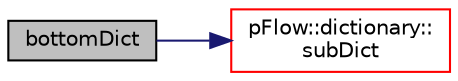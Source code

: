 digraph "bottomDict"
{
 // LATEX_PDF_SIZE
  edge [fontname="Helvetica",fontsize="10",labelfontname="Helvetica",labelfontsize="10"];
  node [fontname="Helvetica",fontsize="10",shape=record];
  rankdir="LR";
  Node1 [label="bottomDict",height=0.2,width=0.4,color="black", fillcolor="grey75", style="filled", fontcolor="black",tooltip=" "];
  Node1 -> Node2 [color="midnightblue",fontsize="10",style="solid",fontname="Helvetica"];
  Node2 [label="pFlow::dictionary::\lsubDict",height=0.2,width=0.4,color="red", fillcolor="white", style="filled",URL="$classpFlow_1_1dictionary.html#a630c840647a3ebefe33336cc25a8b15d",tooltip="ref to a subdictioanry fatalExit if not found"];
}
